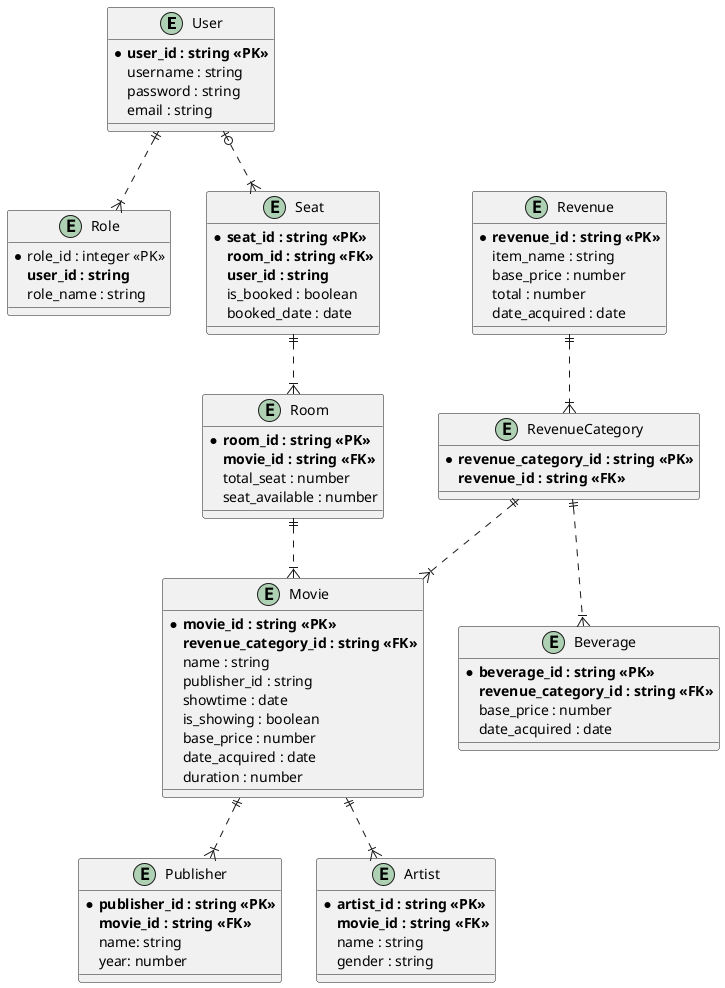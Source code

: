 @startuml Movie Reservation System
entity "User" {
    * **user_id : string <<PK>>**
    username : string
    password : string
    email : string
}

entity "Role" {
    * role_id : integer <<PK>>
    **user_id : string**
    role_name : string
}

entity "Revenue" {
    * **revenue_id : string <<PK>>**
    item_name : string
    base_price : number
    total : number
    date_acquired : date
}

entity RevenueCategory {
    * **revenue_category_id : string <<PK>>**
    **revenue_id : string <<FK>>**
}

entity Movie {
    * **movie_id : string <<PK>>**
    **revenue_category_id : string <<FK>>**
    name : string
    publisher_id : string 
    showtime : date
    is_showing : boolean
    base_price : number
    date_acquired : date
    duration : number
}

entity Publisher {
    * **publisher_id : string <<PK>>**
    **movie_id : string <<FK>>**
    name: string
    year: number
}

entity Artist {
    * **artist_id : string <<PK>>**
    **movie_id : string <<FK>>**
    name : string
    gender : string
}

entity Beverage {
    * **beverage_id : string <<PK>>**
    **revenue_category_id : string <<FK>>**
    base_price : number
    date_acquired : date
}

entity Room {
    * **room_id : string <<PK>>**
    **movie_id : string <<FK>>**
    total_seat : number
    seat_available : number
}

entity Seat {
    * **seat_id : string <<PK>>**
    **room_id : string <<FK>>**
    **user_id : string**
    is_booked : boolean
    booked_date : date
}

' ERD Relationship
User ||..|{ Role
Revenue ||..|{ RevenueCategory
RevenueCategory ||..|{ Movie
RevenueCategory ||..|{ Beverage
Room ||..|{ Movie
User |o..|{ Seat
Seat ||..|{ Room
Movie ||..|{ Publisher
Movie ||..|{ Artist

@enduml